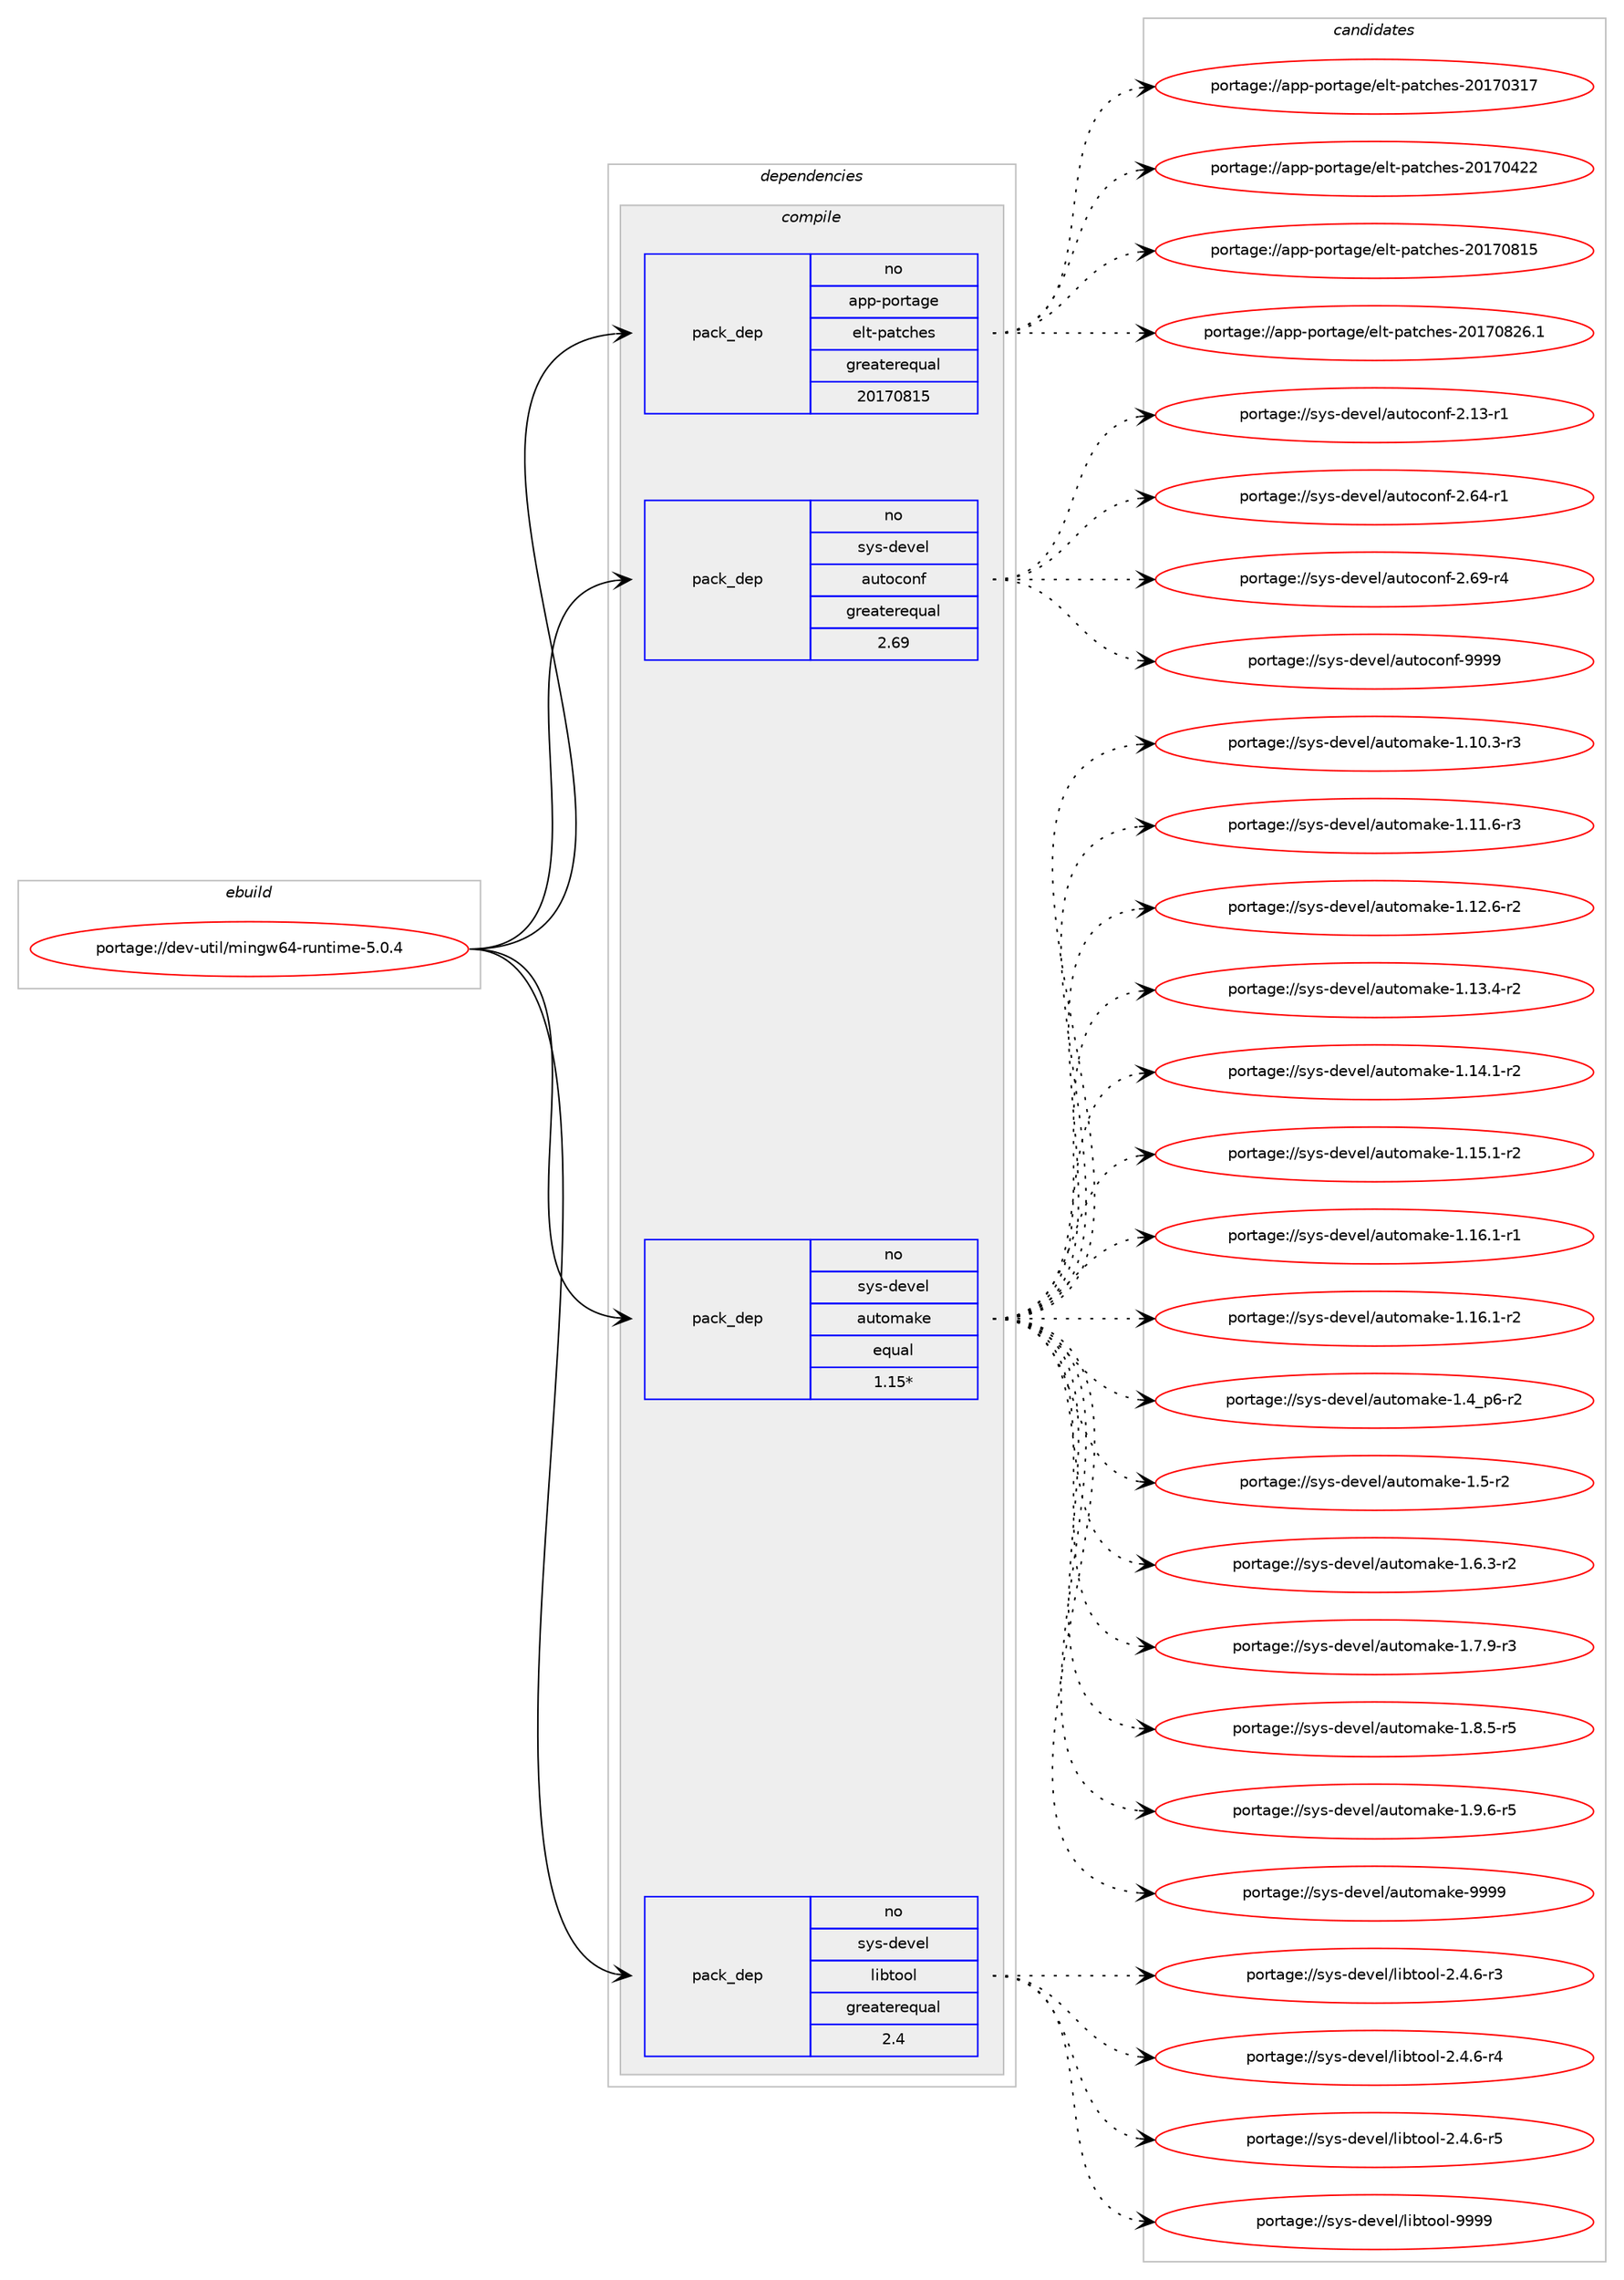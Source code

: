 digraph prolog {

# *************
# Graph options
# *************

newrank=true;
concentrate=true;
compound=true;
graph [rankdir=LR,fontname=Helvetica,fontsize=10,ranksep=1.5];#, ranksep=2.5, nodesep=0.2];
edge  [arrowhead=vee];
node  [fontname=Helvetica,fontsize=10];

# **********
# The ebuild
# **********

subgraph cluster_leftcol {
color=gray;
rank=same;
label=<<i>ebuild</i>>;
id [label="portage://dev-util/mingw64-runtime-5.0.4", color=red, width=4, href="../dev-util/mingw64-runtime-5.0.4.svg"];
}

# ****************
# The dependencies
# ****************

subgraph cluster_midcol {
color=gray;
label=<<i>dependencies</i>>;
subgraph cluster_compile {
fillcolor="#eeeeee";
style=filled;
label=<<i>compile</i>>;
subgraph pack188721 {
dependency263896 [label=<<TABLE BORDER="0" CELLBORDER="1" CELLSPACING="0" CELLPADDING="4" WIDTH="220"><TR><TD ROWSPAN="6" CELLPADDING="30">pack_dep</TD></TR><TR><TD WIDTH="110">no</TD></TR><TR><TD>app-portage</TD></TR><TR><TD>elt-patches</TD></TR><TR><TD>greaterequal</TD></TR><TR><TD>20170815</TD></TR></TABLE>>, shape=none, color=blue];
}
id:e -> dependency263896:w [weight=20,style="solid",arrowhead="vee"];
subgraph pack188722 {
dependency263897 [label=<<TABLE BORDER="0" CELLBORDER="1" CELLSPACING="0" CELLPADDING="4" WIDTH="220"><TR><TD ROWSPAN="6" CELLPADDING="30">pack_dep</TD></TR><TR><TD WIDTH="110">no</TD></TR><TR><TD>sys-devel</TD></TR><TR><TD>autoconf</TD></TR><TR><TD>greaterequal</TD></TR><TR><TD>2.69</TD></TR></TABLE>>, shape=none, color=blue];
}
id:e -> dependency263897:w [weight=20,style="solid",arrowhead="vee"];
subgraph pack188723 {
dependency263898 [label=<<TABLE BORDER="0" CELLBORDER="1" CELLSPACING="0" CELLPADDING="4" WIDTH="220"><TR><TD ROWSPAN="6" CELLPADDING="30">pack_dep</TD></TR><TR><TD WIDTH="110">no</TD></TR><TR><TD>sys-devel</TD></TR><TR><TD>automake</TD></TR><TR><TD>equal</TD></TR><TR><TD>1.15*</TD></TR></TABLE>>, shape=none, color=blue];
}
id:e -> dependency263898:w [weight=20,style="solid",arrowhead="vee"];
subgraph pack188724 {
dependency263899 [label=<<TABLE BORDER="0" CELLBORDER="1" CELLSPACING="0" CELLPADDING="4" WIDTH="220"><TR><TD ROWSPAN="6" CELLPADDING="30">pack_dep</TD></TR><TR><TD WIDTH="110">no</TD></TR><TR><TD>sys-devel</TD></TR><TR><TD>libtool</TD></TR><TR><TD>greaterequal</TD></TR><TR><TD>2.4</TD></TR></TABLE>>, shape=none, color=blue];
}
id:e -> dependency263899:w [weight=20,style="solid",arrowhead="vee"];
}
subgraph cluster_compileandrun {
fillcolor="#eeeeee";
style=filled;
label=<<i>compile and run</i>>;
}
subgraph cluster_run {
fillcolor="#eeeeee";
style=filled;
label=<<i>run</i>>;
}
}

# **************
# The candidates
# **************

subgraph cluster_choices {
rank=same;
color=gray;
label=<<i>candidates</i>>;

subgraph choice188721 {
color=black;
nodesep=1;
choiceportage97112112451121111141169710310147101108116451129711699104101115455048495548514955 [label="portage://app-portage/elt-patches-20170317", color=red, width=4,href="../app-portage/elt-patches-20170317.svg"];
choiceportage97112112451121111141169710310147101108116451129711699104101115455048495548525050 [label="portage://app-portage/elt-patches-20170422", color=red, width=4,href="../app-portage/elt-patches-20170422.svg"];
choiceportage97112112451121111141169710310147101108116451129711699104101115455048495548564953 [label="portage://app-portage/elt-patches-20170815", color=red, width=4,href="../app-portage/elt-patches-20170815.svg"];
choiceportage971121124511211111411697103101471011081164511297116991041011154550484955485650544649 [label="portage://app-portage/elt-patches-20170826.1", color=red, width=4,href="../app-portage/elt-patches-20170826.1.svg"];
dependency263896:e -> choiceportage97112112451121111141169710310147101108116451129711699104101115455048495548514955:w [style=dotted,weight="100"];
dependency263896:e -> choiceportage97112112451121111141169710310147101108116451129711699104101115455048495548525050:w [style=dotted,weight="100"];
dependency263896:e -> choiceportage97112112451121111141169710310147101108116451129711699104101115455048495548564953:w [style=dotted,weight="100"];
dependency263896:e -> choiceportage971121124511211111411697103101471011081164511297116991041011154550484955485650544649:w [style=dotted,weight="100"];
}
subgraph choice188722 {
color=black;
nodesep=1;
choiceportage1151211154510010111810110847971171161119911111010245504649514511449 [label="portage://sys-devel/autoconf-2.13-r1", color=red, width=4,href="../sys-devel/autoconf-2.13-r1.svg"];
choiceportage1151211154510010111810110847971171161119911111010245504654524511449 [label="portage://sys-devel/autoconf-2.64-r1", color=red, width=4,href="../sys-devel/autoconf-2.64-r1.svg"];
choiceportage1151211154510010111810110847971171161119911111010245504654574511452 [label="portage://sys-devel/autoconf-2.69-r4", color=red, width=4,href="../sys-devel/autoconf-2.69-r4.svg"];
choiceportage115121115451001011181011084797117116111991111101024557575757 [label="portage://sys-devel/autoconf-9999", color=red, width=4,href="../sys-devel/autoconf-9999.svg"];
dependency263897:e -> choiceportage1151211154510010111810110847971171161119911111010245504649514511449:w [style=dotted,weight="100"];
dependency263897:e -> choiceportage1151211154510010111810110847971171161119911111010245504654524511449:w [style=dotted,weight="100"];
dependency263897:e -> choiceportage1151211154510010111810110847971171161119911111010245504654574511452:w [style=dotted,weight="100"];
dependency263897:e -> choiceportage115121115451001011181011084797117116111991111101024557575757:w [style=dotted,weight="100"];
}
subgraph choice188723 {
color=black;
nodesep=1;
choiceportage11512111545100101118101108479711711611110997107101454946494846514511451 [label="portage://sys-devel/automake-1.10.3-r3", color=red, width=4,href="../sys-devel/automake-1.10.3-r3.svg"];
choiceportage11512111545100101118101108479711711611110997107101454946494946544511451 [label="portage://sys-devel/automake-1.11.6-r3", color=red, width=4,href="../sys-devel/automake-1.11.6-r3.svg"];
choiceportage11512111545100101118101108479711711611110997107101454946495046544511450 [label="portage://sys-devel/automake-1.12.6-r2", color=red, width=4,href="../sys-devel/automake-1.12.6-r2.svg"];
choiceportage11512111545100101118101108479711711611110997107101454946495146524511450 [label="portage://sys-devel/automake-1.13.4-r2", color=red, width=4,href="../sys-devel/automake-1.13.4-r2.svg"];
choiceportage11512111545100101118101108479711711611110997107101454946495246494511450 [label="portage://sys-devel/automake-1.14.1-r2", color=red, width=4,href="../sys-devel/automake-1.14.1-r2.svg"];
choiceportage11512111545100101118101108479711711611110997107101454946495346494511450 [label="portage://sys-devel/automake-1.15.1-r2", color=red, width=4,href="../sys-devel/automake-1.15.1-r2.svg"];
choiceportage11512111545100101118101108479711711611110997107101454946495446494511449 [label="portage://sys-devel/automake-1.16.1-r1", color=red, width=4,href="../sys-devel/automake-1.16.1-r1.svg"];
choiceportage11512111545100101118101108479711711611110997107101454946495446494511450 [label="portage://sys-devel/automake-1.16.1-r2", color=red, width=4,href="../sys-devel/automake-1.16.1-r2.svg"];
choiceportage115121115451001011181011084797117116111109971071014549465295112544511450 [label="portage://sys-devel/automake-1.4_p6-r2", color=red, width=4,href="../sys-devel/automake-1.4_p6-r2.svg"];
choiceportage11512111545100101118101108479711711611110997107101454946534511450 [label="portage://sys-devel/automake-1.5-r2", color=red, width=4,href="../sys-devel/automake-1.5-r2.svg"];
choiceportage115121115451001011181011084797117116111109971071014549465446514511450 [label="portage://sys-devel/automake-1.6.3-r2", color=red, width=4,href="../sys-devel/automake-1.6.3-r2.svg"];
choiceportage115121115451001011181011084797117116111109971071014549465546574511451 [label="portage://sys-devel/automake-1.7.9-r3", color=red, width=4,href="../sys-devel/automake-1.7.9-r3.svg"];
choiceportage115121115451001011181011084797117116111109971071014549465646534511453 [label="portage://sys-devel/automake-1.8.5-r5", color=red, width=4,href="../sys-devel/automake-1.8.5-r5.svg"];
choiceportage115121115451001011181011084797117116111109971071014549465746544511453 [label="portage://sys-devel/automake-1.9.6-r5", color=red, width=4,href="../sys-devel/automake-1.9.6-r5.svg"];
choiceportage115121115451001011181011084797117116111109971071014557575757 [label="portage://sys-devel/automake-9999", color=red, width=4,href="../sys-devel/automake-9999.svg"];
dependency263898:e -> choiceportage11512111545100101118101108479711711611110997107101454946494846514511451:w [style=dotted,weight="100"];
dependency263898:e -> choiceportage11512111545100101118101108479711711611110997107101454946494946544511451:w [style=dotted,weight="100"];
dependency263898:e -> choiceportage11512111545100101118101108479711711611110997107101454946495046544511450:w [style=dotted,weight="100"];
dependency263898:e -> choiceportage11512111545100101118101108479711711611110997107101454946495146524511450:w [style=dotted,weight="100"];
dependency263898:e -> choiceportage11512111545100101118101108479711711611110997107101454946495246494511450:w [style=dotted,weight="100"];
dependency263898:e -> choiceportage11512111545100101118101108479711711611110997107101454946495346494511450:w [style=dotted,weight="100"];
dependency263898:e -> choiceportage11512111545100101118101108479711711611110997107101454946495446494511449:w [style=dotted,weight="100"];
dependency263898:e -> choiceportage11512111545100101118101108479711711611110997107101454946495446494511450:w [style=dotted,weight="100"];
dependency263898:e -> choiceportage115121115451001011181011084797117116111109971071014549465295112544511450:w [style=dotted,weight="100"];
dependency263898:e -> choiceportage11512111545100101118101108479711711611110997107101454946534511450:w [style=dotted,weight="100"];
dependency263898:e -> choiceportage115121115451001011181011084797117116111109971071014549465446514511450:w [style=dotted,weight="100"];
dependency263898:e -> choiceportage115121115451001011181011084797117116111109971071014549465546574511451:w [style=dotted,weight="100"];
dependency263898:e -> choiceportage115121115451001011181011084797117116111109971071014549465646534511453:w [style=dotted,weight="100"];
dependency263898:e -> choiceportage115121115451001011181011084797117116111109971071014549465746544511453:w [style=dotted,weight="100"];
dependency263898:e -> choiceportage115121115451001011181011084797117116111109971071014557575757:w [style=dotted,weight="100"];
}
subgraph choice188724 {
color=black;
nodesep=1;
choiceportage1151211154510010111810110847108105981161111111084550465246544511451 [label="portage://sys-devel/libtool-2.4.6-r3", color=red, width=4,href="../sys-devel/libtool-2.4.6-r3.svg"];
choiceportage1151211154510010111810110847108105981161111111084550465246544511452 [label="portage://sys-devel/libtool-2.4.6-r4", color=red, width=4,href="../sys-devel/libtool-2.4.6-r4.svg"];
choiceportage1151211154510010111810110847108105981161111111084550465246544511453 [label="portage://sys-devel/libtool-2.4.6-r5", color=red, width=4,href="../sys-devel/libtool-2.4.6-r5.svg"];
choiceportage1151211154510010111810110847108105981161111111084557575757 [label="portage://sys-devel/libtool-9999", color=red, width=4,href="../sys-devel/libtool-9999.svg"];
dependency263899:e -> choiceportage1151211154510010111810110847108105981161111111084550465246544511451:w [style=dotted,weight="100"];
dependency263899:e -> choiceportage1151211154510010111810110847108105981161111111084550465246544511452:w [style=dotted,weight="100"];
dependency263899:e -> choiceportage1151211154510010111810110847108105981161111111084550465246544511453:w [style=dotted,weight="100"];
dependency263899:e -> choiceportage1151211154510010111810110847108105981161111111084557575757:w [style=dotted,weight="100"];
}
}

}
